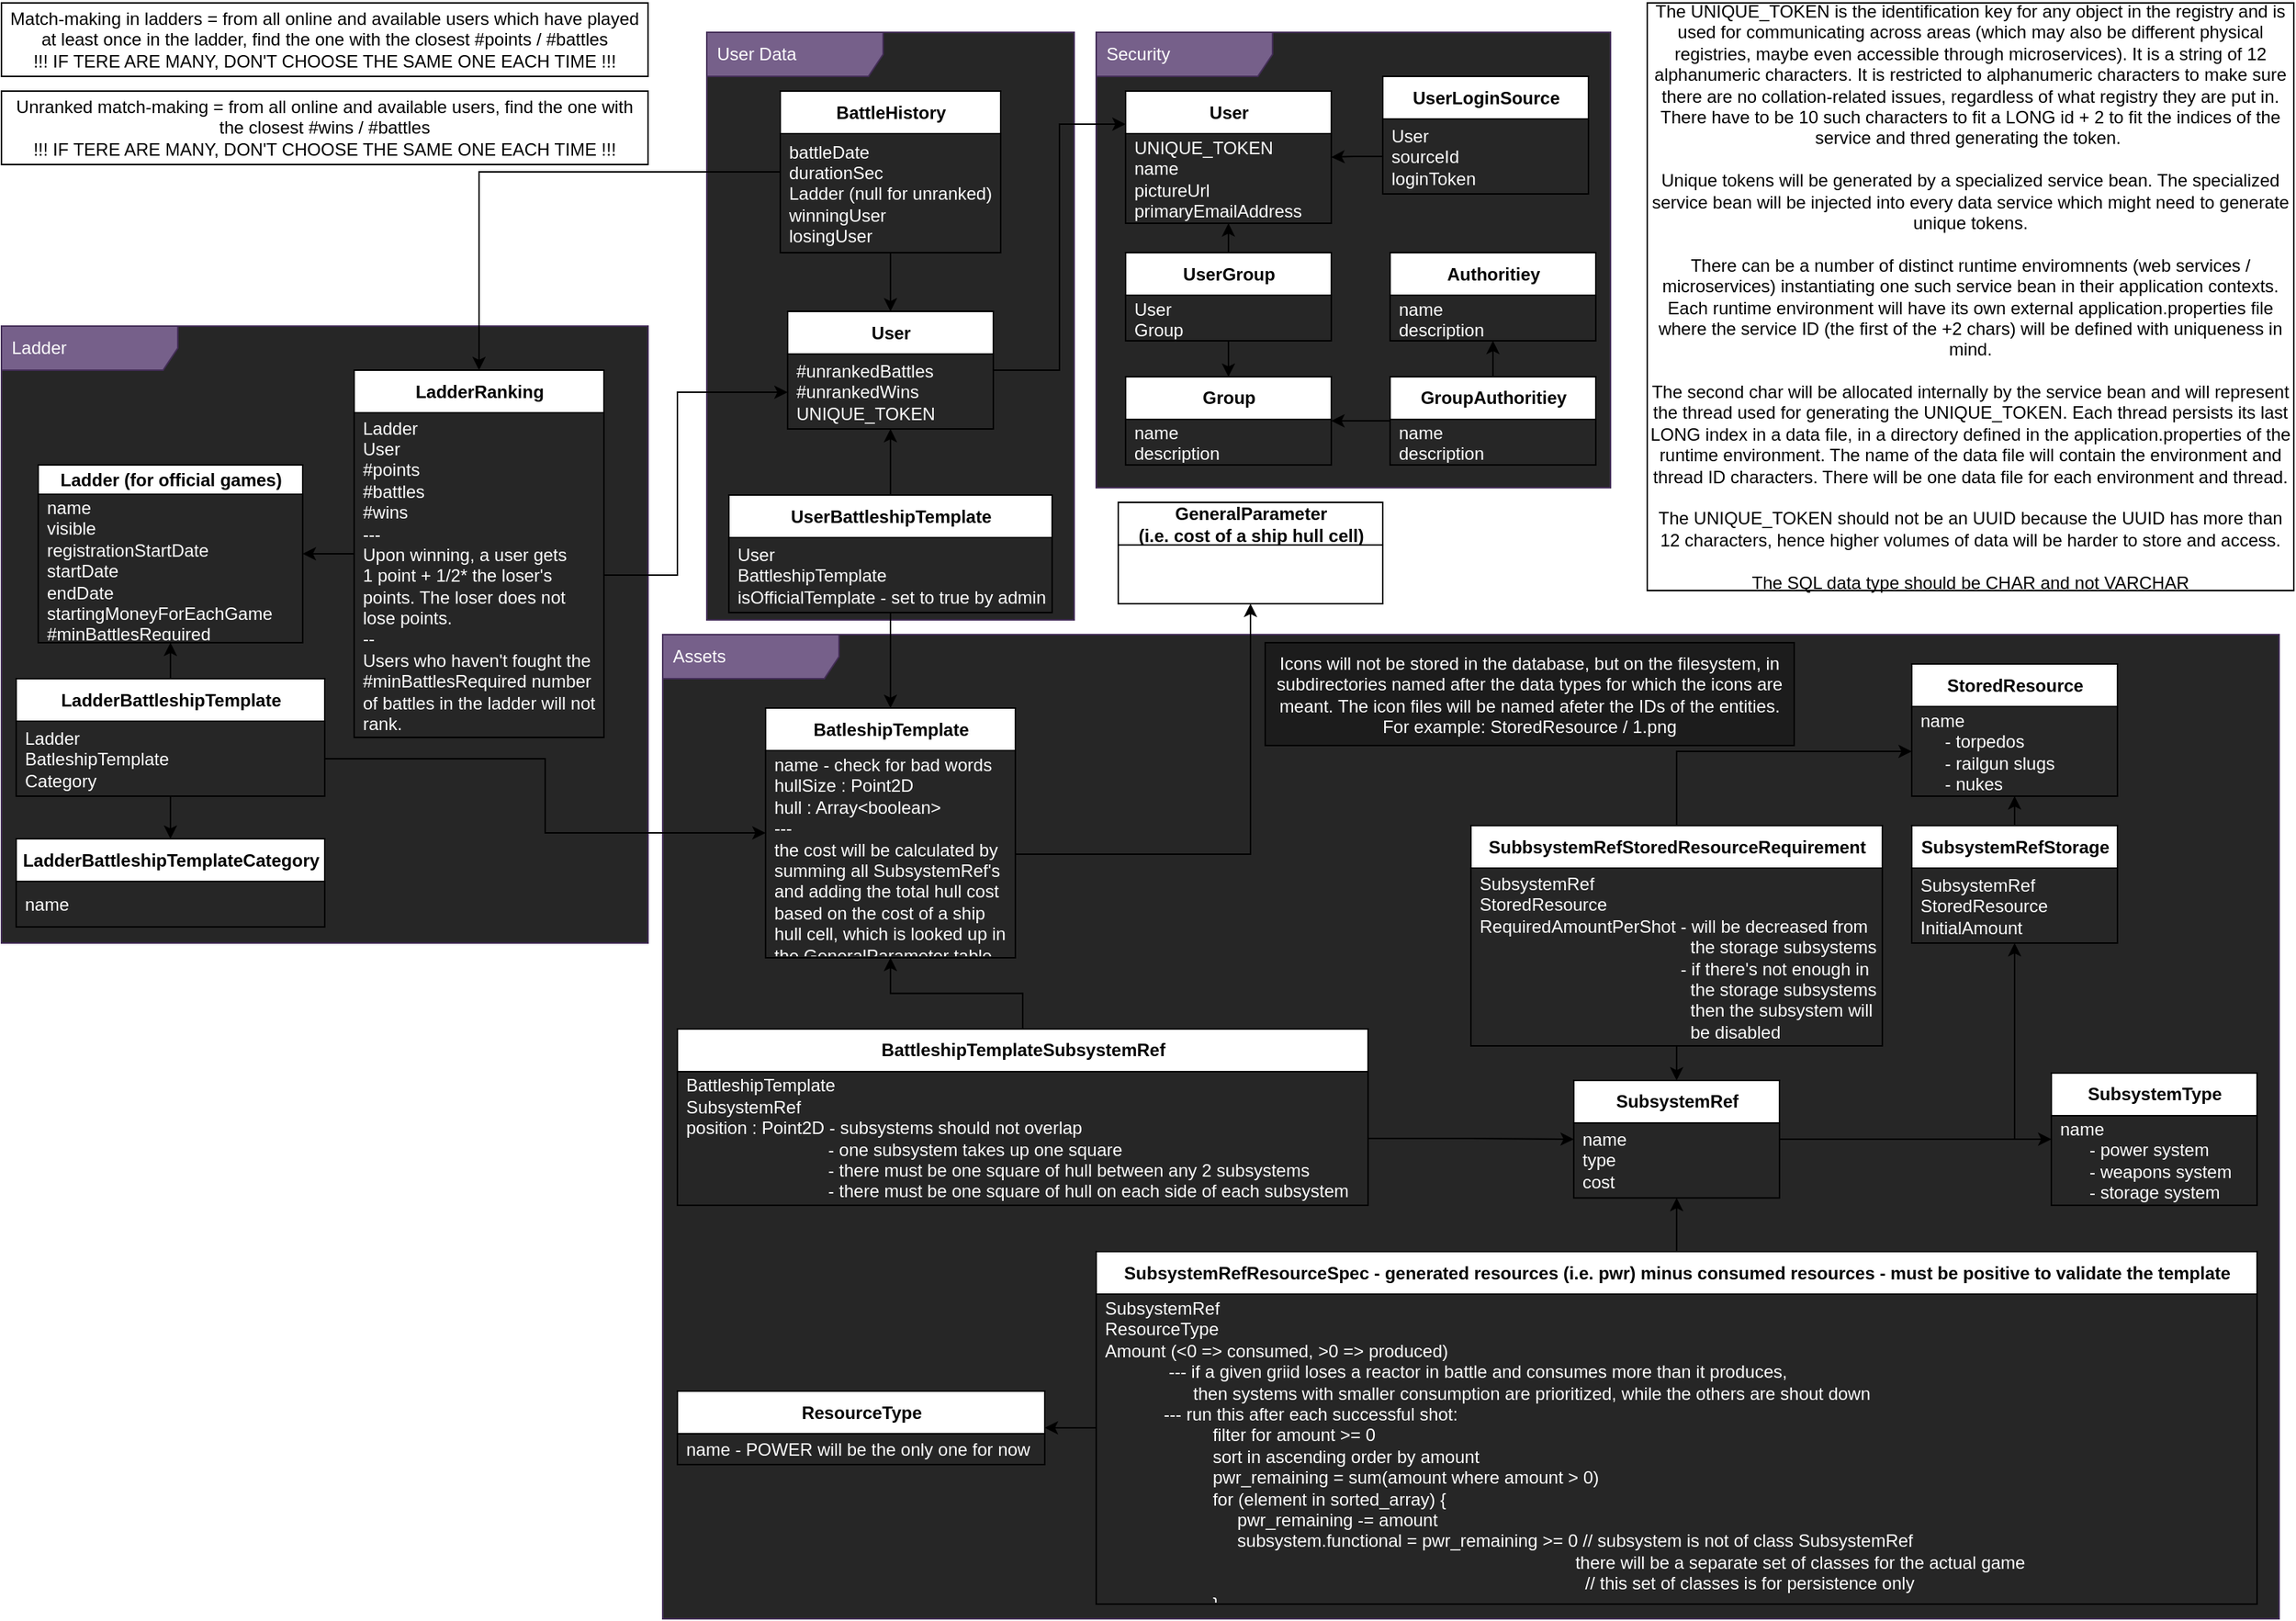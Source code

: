 <mxfile>
    <diagram id="Q96f5WNDCmfQpQFSebxe" name="Page-1">
        <mxGraphModel dx="804" dy="469" grid="1" gridSize="10" guides="1" tooltips="1" connect="1" arrows="1" fold="1" page="1" pageScale="1" pageWidth="850" pageHeight="1100" math="0" shadow="0">
            <root>
                <mxCell id="0"/>
                <mxCell id="1" parent="0"/>
                <mxCell id="100" value="User Data" style="shape=umlFrame;whiteSpace=wrap;html=1;width=120;height=30;boundedLbl=1;verticalAlign=middle;align=left;spacingLeft=5;fillColor=#76608a;strokeColor=#432D57;fontColor=#ffffff;swimlaneFillColor=#262626;" parent="1" vertex="1">
                    <mxGeometry x="480" y="20" width="250" height="400" as="geometry"/>
                </mxCell>
                <mxCell id="95" value="Assets" style="shape=umlFrame;whiteSpace=wrap;html=1;width=120;height=30;boundedLbl=1;verticalAlign=middle;align=left;spacingLeft=5;fillColor=#76608a;strokeColor=#432D57;fontColor=#ffffff;swimlaneFillColor=#262626;" parent="1" vertex="1">
                    <mxGeometry x="450" y="430" width="1100" height="670" as="geometry"/>
                </mxCell>
                <mxCell id="89" value="Security" style="shape=umlFrame;whiteSpace=wrap;html=1;width=120;height=30;boundedLbl=1;verticalAlign=middle;align=left;spacingLeft=5;fillColor=#76608a;strokeColor=#432D57;fontColor=#ffffff;swimlaneFillColor=#262626;" parent="1" vertex="1">
                    <mxGeometry x="745" y="20" width="350" height="310" as="geometry"/>
                </mxCell>
                <mxCell id="90" value="Ladder" style="shape=umlFrame;whiteSpace=wrap;html=1;width=120;height=30;boundedLbl=1;verticalAlign=middle;align=left;spacingLeft=5;fillColor=#76608a;strokeColor=#432D57;fontColor=#ffffff;swimlaneFillColor=#262626;" parent="1" vertex="1">
                    <mxGeometry y="220" width="440" height="420" as="geometry"/>
                </mxCell>
                <mxCell id="105" style="edgeStyle=orthogonalEdgeStyle;rounded=0;orthogonalLoop=1;jettySize=auto;html=1;entryX=0;entryY=0.25;entryDx=0;entryDy=0;" parent="1" source="2" target="101" edge="1">
                    <mxGeometry relative="1" as="geometry"/>
                </mxCell>
                <mxCell id="2" value="User" style="swimlane;fontStyle=1;align=center;verticalAlign=middle;childLayout=stackLayout;horizontal=1;startSize=29;horizontalStack=0;resizeParent=1;resizeParentMax=0;resizeLast=0;collapsible=0;marginBottom=0;html=1;" parent="1" vertex="1">
                    <mxGeometry x="535" y="210" width="140" height="80" as="geometry"/>
                </mxCell>
                <mxCell id="4" value="#unrankedBattles&lt;br&gt;#unrankedWins&lt;br&gt;UNIQUE_TOKEN" style="text;html=1;strokeColor=none;fillColor=none;align=left;verticalAlign=middle;spacingLeft=4;spacingRight=4;overflow=hidden;rotatable=0;points=[[0,0.5],[1,0.5]];portConstraint=eastwest;fontColor=#FFFFFF;" parent="2" vertex="1">
                    <mxGeometry y="29" width="140" height="51" as="geometry"/>
                </mxCell>
                <mxCell id="9" value="BatleshipTemplate" style="swimlane;fontStyle=1;align=center;verticalAlign=middle;childLayout=stackLayout;horizontal=1;startSize=29;horizontalStack=0;resizeParent=1;resizeParentMax=0;resizeLast=0;collapsible=0;marginBottom=0;html=1;" parent="1" vertex="1">
                    <mxGeometry x="520" y="480" width="170" height="170" as="geometry"/>
                </mxCell>
                <mxCell id="10" value="name - check for bad words&lt;br&gt;hullSize : Point2D&lt;br&gt;hull : Array&amp;lt;boolean&amp;gt;&lt;br&gt;---&lt;br&gt;the cost will be calculated by&lt;br&gt;summing all SubsystemRef's&lt;br&gt;and adding the total hull cost&lt;br&gt;based on the cost of a ship&lt;br&gt;hull cell, which is looked up in&lt;br&gt;the GeneralParameter table" style="text;html=1;strokeColor=none;fillColor=none;align=left;verticalAlign=middle;spacingLeft=4;spacingRight=4;overflow=hidden;rotatable=0;points=[[0,0.5],[1,0.5]];portConstraint=eastwest;fontColor=#FFFFFF;" parent="9" vertex="1">
                    <mxGeometry y="29" width="170" height="141" as="geometry"/>
                </mxCell>
                <mxCell id="27" style="edgeStyle=orthogonalEdgeStyle;rounded=0;orthogonalLoop=1;jettySize=auto;html=1;" parent="1" source="11" target="17" edge="1">
                    <mxGeometry relative="1" as="geometry"/>
                </mxCell>
                <mxCell id="37" style="edgeStyle=orthogonalEdgeStyle;rounded=0;orthogonalLoop=1;jettySize=auto;html=1;" parent="1" source="11" target="35" edge="1">
                    <mxGeometry relative="1" as="geometry"/>
                </mxCell>
                <mxCell id="11" value="SubsystemRef" style="swimlane;fontStyle=1;align=center;verticalAlign=middle;childLayout=stackLayout;horizontal=1;startSize=29;horizontalStack=0;resizeParent=1;resizeParentMax=0;resizeLast=0;collapsible=0;marginBottom=0;html=1;" parent="1" vertex="1">
                    <mxGeometry x="1070" y="733.5" width="140" height="80" as="geometry"/>
                </mxCell>
                <mxCell id="12" value="name&lt;br&gt;type&lt;br&gt;cost" style="text;html=1;strokeColor=none;fillColor=none;align=left;verticalAlign=middle;spacingLeft=4;spacingRight=4;overflow=hidden;rotatable=0;points=[[0,0.5],[1,0.5]];portConstraint=eastwest;fontColor=#FFFFFF;" parent="11" vertex="1">
                    <mxGeometry y="29" width="140" height="51" as="geometry"/>
                </mxCell>
                <mxCell id="17" value="SubsystemType" style="swimlane;fontStyle=1;align=center;verticalAlign=middle;childLayout=stackLayout;horizontal=1;startSize=29;horizontalStack=0;resizeParent=1;resizeParentMax=0;resizeLast=0;collapsible=0;marginBottom=0;html=1;" parent="1" vertex="1">
                    <mxGeometry x="1395" y="728.5" width="140" height="90" as="geometry"/>
                </mxCell>
                <mxCell id="18" value="name&lt;br&gt;&amp;nbsp; &amp;nbsp; &amp;nbsp; - power system&lt;br&gt;&amp;nbsp; &amp;nbsp; &amp;nbsp; - weapons system&lt;br&gt;&amp;nbsp; &amp;nbsp; &amp;nbsp; - storage system" style="text;html=1;strokeColor=none;fillColor=none;align=left;verticalAlign=middle;spacingLeft=4;spacingRight=4;overflow=hidden;rotatable=0;points=[[0,0.5],[1,0.5]];portConstraint=eastwest;fontColor=#FFFFFF;" parent="17" vertex="1">
                    <mxGeometry y="29" width="140" height="61" as="geometry"/>
                </mxCell>
                <mxCell id="29" style="edgeStyle=orthogonalEdgeStyle;rounded=0;orthogonalLoop=1;jettySize=auto;html=1;" parent="1" source="19" target="21" edge="1">
                    <mxGeometry relative="1" as="geometry"/>
                </mxCell>
                <mxCell id="43" style="edgeStyle=orthogonalEdgeStyle;rounded=0;orthogonalLoop=1;jettySize=auto;html=1;" parent="1" source="19" target="11" edge="1">
                    <mxGeometry relative="1" as="geometry"/>
                </mxCell>
                <mxCell id="19" value="SubsystemRefResourceSpec - generated resources (i.e. pwr) minus consumed resources - must be positive to validate the template" style="swimlane;fontStyle=1;align=center;verticalAlign=middle;childLayout=stackLayout;horizontal=1;startSize=29;horizontalStack=0;resizeParent=1;resizeParentMax=0;resizeLast=0;collapsible=0;marginBottom=0;html=1;" parent="1" vertex="1">
                    <mxGeometry x="745" y="850" width="790" height="240" as="geometry"/>
                </mxCell>
                <mxCell id="20" value="SubsystemRef&lt;br&gt;ResourceType&lt;br&gt;Amount (&amp;lt;0 =&amp;gt; consumed, &amp;gt;0 =&amp;gt; produced)&lt;br&gt;&amp;nbsp; &amp;nbsp; &amp;nbsp; &amp;nbsp; &amp;nbsp; &amp;nbsp; &amp;nbsp;--- if a given griid loses a reactor in battle and consumes more than it produces,&lt;br&gt;&amp;nbsp; &amp;nbsp; &amp;nbsp; &amp;nbsp; &amp;nbsp; &amp;nbsp; &amp;nbsp; &amp;nbsp; &amp;nbsp; then systems with smaller consumption are prioritized, while the others are shout down&lt;br&gt;&amp;nbsp; &amp;nbsp; &amp;nbsp; &amp;nbsp; &amp;nbsp; &amp;nbsp; --- run this after each successful shot:&lt;br&gt;&amp;nbsp; &amp;nbsp; &amp;nbsp; &amp;nbsp; &amp;nbsp; &amp;nbsp; &amp;nbsp; &amp;nbsp; &amp;nbsp; &amp;nbsp; &amp;nbsp; filter for amount &amp;gt;= 0&lt;br&gt;&amp;nbsp; &amp;nbsp; &amp;nbsp; &amp;nbsp; &amp;nbsp; &amp;nbsp; &amp;nbsp; &amp;nbsp; &amp;nbsp; &amp;nbsp; &amp;nbsp; sort in ascending order by amount&lt;br&gt;&amp;nbsp; &amp;nbsp; &amp;nbsp; &amp;nbsp; &amp;nbsp; &amp;nbsp; &amp;nbsp; &amp;nbsp; &amp;nbsp; &amp;nbsp; &amp;nbsp; pwr_remaining = sum(amount where amount &amp;gt; 0)&lt;br&gt;&amp;nbsp; &amp;nbsp; &amp;nbsp; &amp;nbsp; &amp;nbsp; &amp;nbsp; &amp;nbsp; &amp;nbsp; &amp;nbsp; &amp;nbsp; &amp;nbsp; for (element in sorted_array) {&lt;br&gt;&amp;nbsp; &amp;nbsp; &amp;nbsp; &amp;nbsp; &amp;nbsp; &amp;nbsp; &amp;nbsp; &amp;nbsp; &amp;nbsp; &amp;nbsp; &amp;nbsp; &amp;nbsp; &amp;nbsp; &amp;nbsp;pwr_remaining -= amount&lt;br&gt;&amp;nbsp; &amp;nbsp; &amp;nbsp; &amp;nbsp; &amp;nbsp; &amp;nbsp; &amp;nbsp; &amp;nbsp; &amp;nbsp; &amp;nbsp; &amp;nbsp; &amp;nbsp; &amp;nbsp; &amp;nbsp;subsystem.functional = pwr_remaining &amp;gt;= 0 // subsystem is not of class SubsystemRef&lt;br&gt;&amp;nbsp; &amp;nbsp; &amp;nbsp; &amp;nbsp; &amp;nbsp; &amp;nbsp; &amp;nbsp; &amp;nbsp; &amp;nbsp; &amp;nbsp; &amp;nbsp; &amp;nbsp; &amp;nbsp; &amp;nbsp; &amp;nbsp; &amp;nbsp; &amp;nbsp; &amp;nbsp; &amp;nbsp; &amp;nbsp; &amp;nbsp; &amp;nbsp; &amp;nbsp; &amp;nbsp; &amp;nbsp; &amp;nbsp; &amp;nbsp; &amp;nbsp; &amp;nbsp; &amp;nbsp; &amp;nbsp; &amp;nbsp; &amp;nbsp; &amp;nbsp; &amp;nbsp; &amp;nbsp; &amp;nbsp; &amp;nbsp; &amp;nbsp; &amp;nbsp; &amp;nbsp; &amp;nbsp; &amp;nbsp; &amp;nbsp; &amp;nbsp; &amp;nbsp; &amp;nbsp; &amp;nbsp;   there will be a separate set of classes for the actual game&lt;br&gt;&amp;nbsp; &amp;nbsp; &amp;nbsp; &amp;nbsp; &amp;nbsp; &amp;nbsp; &amp;nbsp; &amp;nbsp; &amp;nbsp; &amp;nbsp; &amp;nbsp; &amp;nbsp; &amp;nbsp; &amp;nbsp; &amp;nbsp; &amp;nbsp; &amp;nbsp; &amp;nbsp; &amp;nbsp; &amp;nbsp; &amp;nbsp; &amp;nbsp; &amp;nbsp; &amp;nbsp; &amp;nbsp; &amp;nbsp; &amp;nbsp; &amp;nbsp; &amp;nbsp; &amp;nbsp; &amp;nbsp; &amp;nbsp; &amp;nbsp; &amp;nbsp; &amp;nbsp; &amp;nbsp; &amp;nbsp; &amp;nbsp; &amp;nbsp; &amp;nbsp; &amp;nbsp; &amp;nbsp; &amp;nbsp; &amp;nbsp; &amp;nbsp; &amp;nbsp; &amp;nbsp; &amp;nbsp; &amp;nbsp; // this set of classes is for persistence only&lt;br&gt;&amp;nbsp; &amp;nbsp; &amp;nbsp; &amp;nbsp; &amp;nbsp; &amp;nbsp; &amp;nbsp; &amp;nbsp; &amp;nbsp; &amp;nbsp; &amp;nbsp; }" style="text;html=1;strokeColor=none;fillColor=none;align=left;verticalAlign=middle;spacingLeft=4;spacingRight=4;overflow=hidden;rotatable=0;points=[[0,0.5],[1,0.5]];portConstraint=eastwest;fontColor=#FFFFFF;" parent="19" vertex="1">
                    <mxGeometry y="29" width="790" height="211" as="geometry"/>
                </mxCell>
                <mxCell id="21" value="ResourceType" style="swimlane;fontStyle=1;align=center;verticalAlign=middle;childLayout=stackLayout;horizontal=1;startSize=29;horizontalStack=0;resizeParent=1;resizeParentMax=0;resizeLast=0;collapsible=0;marginBottom=0;html=1;" parent="1" vertex="1">
                    <mxGeometry x="460" y="945" width="250" height="50" as="geometry"/>
                </mxCell>
                <mxCell id="22" value="name - POWER will be the only one for now" style="text;html=1;strokeColor=none;fillColor=none;align=left;verticalAlign=middle;spacingLeft=4;spacingRight=4;overflow=hidden;rotatable=0;points=[[0,0.5],[1,0.5]];portConstraint=eastwest;fontColor=#FFFFFF;" parent="21" vertex="1">
                    <mxGeometry y="29" width="250" height="21" as="geometry"/>
                </mxCell>
                <mxCell id="34" style="edgeStyle=orthogonalEdgeStyle;rounded=0;orthogonalLoop=1;jettySize=auto;html=1;" parent="1" source="23" target="9" edge="1">
                    <mxGeometry relative="1" as="geometry"/>
                </mxCell>
                <mxCell id="23" value="BattleshipTemplateSubsystemRef" style="swimlane;fontStyle=1;align=center;verticalAlign=middle;childLayout=stackLayout;horizontal=1;startSize=29;horizontalStack=0;resizeParent=1;resizeParentMax=0;resizeLast=0;collapsible=0;marginBottom=0;html=1;" parent="1" vertex="1">
                    <mxGeometry x="460" y="698.5" width="470" height="120" as="geometry"/>
                </mxCell>
                <mxCell id="24" value="BattleshipTemplate&lt;br&gt;SubsystemRef&lt;br&gt;position : Point2D - subsystems should not overlap&lt;br&gt;&amp;nbsp; &amp;nbsp; &amp;nbsp; &amp;nbsp; &amp;nbsp; &amp;nbsp; &amp;nbsp; &amp;nbsp; &amp;nbsp; &amp;nbsp; &amp;nbsp; &amp;nbsp; &amp;nbsp; &amp;nbsp; &amp;nbsp;- one subsystem takes up one square&lt;br&gt;&amp;nbsp; &amp;nbsp; &amp;nbsp; &amp;nbsp; &amp;nbsp; &amp;nbsp; &amp;nbsp; &amp;nbsp; &amp;nbsp; &amp;nbsp; &amp;nbsp; &amp;nbsp; &amp;nbsp; &amp;nbsp; &amp;nbsp;- there must be one square of hull between any 2 subsystems&lt;br&gt;&amp;nbsp; &amp;nbsp; &amp;nbsp; &amp;nbsp; &amp;nbsp; &amp;nbsp; &amp;nbsp; &amp;nbsp; &amp;nbsp; &amp;nbsp; &amp;nbsp; &amp;nbsp; &amp;nbsp; &amp;nbsp; &amp;nbsp;- there must be one square of hull on each side of each subsystem" style="text;html=1;strokeColor=none;fillColor=none;align=left;verticalAlign=middle;spacingLeft=4;spacingRight=4;overflow=hidden;rotatable=0;points=[[0,0.5],[1,0.5]];portConstraint=eastwest;fontColor=#FFFFFF;" parent="23" vertex="1">
                    <mxGeometry y="29" width="470" height="91" as="geometry"/>
                </mxCell>
                <mxCell id="25" style="edgeStyle=orthogonalEdgeStyle;rounded=0;orthogonalLoop=1;jettySize=auto;html=1;" parent="1" source="24" target="11" edge="1">
                    <mxGeometry relative="1" as="geometry"/>
                </mxCell>
                <mxCell id="33" style="edgeStyle=orthogonalEdgeStyle;rounded=0;orthogonalLoop=1;jettySize=auto;html=1;" parent="1" source="30" target="2" edge="1">
                    <mxGeometry relative="1" as="geometry"/>
                </mxCell>
                <mxCell id="47" style="edgeStyle=orthogonalEdgeStyle;rounded=0;orthogonalLoop=1;jettySize=auto;html=1;" parent="1" source="30" target="9" edge="1">
                    <mxGeometry relative="1" as="geometry"/>
                </mxCell>
                <mxCell id="30" value="UserBattleshipTemplate" style="swimlane;fontStyle=1;align=center;verticalAlign=middle;childLayout=stackLayout;horizontal=1;startSize=29;horizontalStack=0;resizeParent=1;resizeParentMax=0;resizeLast=0;collapsible=0;marginBottom=0;html=1;" parent="1" vertex="1">
                    <mxGeometry x="495" y="335" width="220" height="80" as="geometry"/>
                </mxCell>
                <mxCell id="31" value="User&lt;br&gt;BattleshipTemplate&lt;br&gt;isOfficialTemplate - set to true by admin" style="text;html=1;strokeColor=none;fillColor=none;align=left;verticalAlign=middle;spacingLeft=4;spacingRight=4;overflow=hidden;rotatable=0;points=[[0,0.5],[1,0.5]];portConstraint=eastwest;fontColor=#FFFFFF;" parent="30" vertex="1">
                    <mxGeometry y="29" width="220" height="51" as="geometry"/>
                </mxCell>
                <mxCell id="40" style="edgeStyle=orthogonalEdgeStyle;rounded=0;orthogonalLoop=1;jettySize=auto;html=1;" parent="1" source="35" target="38" edge="1">
                    <mxGeometry relative="1" as="geometry"/>
                </mxCell>
                <mxCell id="35" value="SubsystemRefStorage" style="swimlane;fontStyle=1;align=center;verticalAlign=middle;childLayout=stackLayout;horizontal=1;startSize=29;horizontalStack=0;resizeParent=1;resizeParentMax=0;resizeLast=0;collapsible=0;marginBottom=0;html=1;" parent="1" vertex="1">
                    <mxGeometry x="1300" y="560" width="140" height="80" as="geometry"/>
                </mxCell>
                <mxCell id="36" value="SubsystemRef&lt;br&gt;StoredResource&lt;br&gt;InitialAmount" style="text;html=1;strokeColor=none;fillColor=none;align=left;verticalAlign=middle;spacingLeft=4;spacingRight=4;overflow=hidden;rotatable=0;points=[[0,0.5],[1,0.5]];portConstraint=eastwest;fontColor=#FFFFFF;" parent="35" vertex="1">
                    <mxGeometry y="29" width="140" height="51" as="geometry"/>
                </mxCell>
                <mxCell id="38" value="StoredResource" style="swimlane;fontStyle=1;align=center;verticalAlign=middle;childLayout=stackLayout;horizontal=1;startSize=29;horizontalStack=0;resizeParent=1;resizeParentMax=0;resizeLast=0;collapsible=0;marginBottom=0;html=1;" parent="1" vertex="1">
                    <mxGeometry x="1300" y="450" width="140" height="90" as="geometry"/>
                </mxCell>
                <mxCell id="39" value="name&lt;br&gt;&amp;nbsp; &amp;nbsp; &amp;nbsp;- torpedos&lt;br&gt;&amp;nbsp; &amp;nbsp; &amp;nbsp;- railgun slugs&lt;br&gt;&amp;nbsp; &amp;nbsp; &amp;nbsp;- nukes" style="text;html=1;strokeColor=none;fillColor=none;align=left;verticalAlign=middle;spacingLeft=4;spacingRight=4;overflow=hidden;rotatable=0;points=[[0,0.5],[1,0.5]];portConstraint=eastwest;fontColor=#FFFFFF;" parent="38" vertex="1">
                    <mxGeometry y="29" width="140" height="61" as="geometry"/>
                </mxCell>
                <mxCell id="48" style="edgeStyle=orthogonalEdgeStyle;rounded=0;orthogonalLoop=1;jettySize=auto;html=1;" parent="1" source="41" target="11" edge="1">
                    <mxGeometry relative="1" as="geometry"/>
                </mxCell>
                <mxCell id="99" style="edgeStyle=orthogonalEdgeStyle;rounded=0;orthogonalLoop=1;jettySize=auto;html=1;" parent="1" source="41" target="39" edge="1">
                    <mxGeometry relative="1" as="geometry"/>
                </mxCell>
                <mxCell id="41" value="SubbsystemRefStoredResourceRequirement" style="swimlane;fontStyle=1;align=center;verticalAlign=middle;childLayout=stackLayout;horizontal=1;startSize=29;horizontalStack=0;resizeParent=1;resizeParentMax=0;resizeLast=0;collapsible=0;marginBottom=0;html=1;" parent="1" vertex="1">
                    <mxGeometry x="1000" y="560" width="280" height="150" as="geometry"/>
                </mxCell>
                <mxCell id="42" value="SubsystemRef&lt;br&gt;StoredResource&lt;br&gt;RequiredAmountPerShot - will be decreased from&lt;br&gt;&amp;nbsp; &amp;nbsp; &amp;nbsp; &amp;nbsp; &amp;nbsp; &amp;nbsp; &amp;nbsp; &amp;nbsp; &amp;nbsp; &amp;nbsp; &amp;nbsp; &amp;nbsp; &amp;nbsp; &amp;nbsp; &amp;nbsp; &amp;nbsp; &amp;nbsp; &amp;nbsp; &amp;nbsp; &amp;nbsp; &amp;nbsp; &amp;nbsp;the storage subsystems&lt;br&gt;&amp;nbsp; &amp;nbsp; &amp;nbsp; &amp;nbsp; &amp;nbsp; &amp;nbsp; &amp;nbsp; &amp;nbsp; &amp;nbsp; &amp;nbsp; &amp;nbsp; &amp;nbsp; &amp;nbsp; &amp;nbsp; &amp;nbsp; &amp;nbsp; &amp;nbsp; &amp;nbsp; &amp;nbsp; &amp;nbsp; &amp;nbsp;- if there's not enough in&lt;br&gt;&amp;nbsp; &amp;nbsp; &amp;nbsp; &amp;nbsp; &amp;nbsp; &amp;nbsp; &amp;nbsp; &amp;nbsp; &amp;nbsp; &amp;nbsp; &amp;nbsp; &amp;nbsp; &amp;nbsp; &amp;nbsp; &amp;nbsp; &amp;nbsp; &amp;nbsp; &amp;nbsp; &amp;nbsp; &amp;nbsp; &amp;nbsp; &amp;nbsp;the storage subsystems,&lt;br&gt;&amp;nbsp; &amp;nbsp; &amp;nbsp; &amp;nbsp; &amp;nbsp; &amp;nbsp; &amp;nbsp; &amp;nbsp; &amp;nbsp; &amp;nbsp; &amp;nbsp; &amp;nbsp; &amp;nbsp; &amp;nbsp; &amp;nbsp; &amp;nbsp; &amp;nbsp; &amp;nbsp; &amp;nbsp; &amp;nbsp; &amp;nbsp; &amp;nbsp;then the subsystem will&lt;br&gt;&amp;nbsp; &amp;nbsp; &amp;nbsp; &amp;nbsp; &amp;nbsp; &amp;nbsp; &amp;nbsp; &amp;nbsp; &amp;nbsp; &amp;nbsp; &amp;nbsp; &amp;nbsp; &amp;nbsp; &amp;nbsp; &amp;nbsp; &amp;nbsp; &amp;nbsp; &amp;nbsp; &amp;nbsp; &amp;nbsp; &amp;nbsp; &amp;nbsp;be disabled" style="text;html=1;strokeColor=none;fillColor=none;align=left;verticalAlign=middle;spacingLeft=4;spacingRight=4;overflow=hidden;rotatable=0;points=[[0,0.5],[1,0.5]];portConstraint=eastwest;fontColor=#FFFFFF;" parent="41" vertex="1">
                    <mxGeometry y="29" width="280" height="121" as="geometry"/>
                </mxCell>
                <mxCell id="49" value="Icons will not be stored in the database, but on the filesystem, in subdirectories named after the data types for which the icons are meant. The icon files will be named afeter the IDs of the entities. For example: StoredResource / 1.png" style="rounded=0;whiteSpace=wrap;html=1;fillColor=#1C1C1C;fontColor=#FFFFFF;" parent="1" vertex="1">
                    <mxGeometry x="860" y="435.5" width="360" height="70" as="geometry"/>
                </mxCell>
                <mxCell id="51" value="GeneralParameter&lt;br&gt;(i.e. cost of a ship hull cell)" style="swimlane;fontStyle=1;align=center;verticalAlign=middle;childLayout=stackLayout;horizontal=1;startSize=29;horizontalStack=0;resizeParent=1;resizeParentMax=0;resizeLast=0;collapsible=0;marginBottom=0;html=1;" parent="1" vertex="1">
                    <mxGeometry x="760" y="340" width="180" height="69" as="geometry"/>
                </mxCell>
                <mxCell id="52" value="name&lt;br&gt;value" style="text;html=1;strokeColor=none;fillColor=none;align=left;verticalAlign=middle;spacingLeft=4;spacingRight=4;overflow=hidden;rotatable=0;points=[[0,0.5],[1,0.5]];portConstraint=eastwest;fontColor=#FFFFFF;" parent="51" vertex="1">
                    <mxGeometry y="29" width="180" height="40" as="geometry"/>
                </mxCell>
                <mxCell id="53" style="edgeStyle=orthogonalEdgeStyle;rounded=0;orthogonalLoop=1;jettySize=auto;html=1;" parent="1" source="10" target="51" edge="1">
                    <mxGeometry relative="1" as="geometry"/>
                </mxCell>
                <mxCell id="54" value="Ladder (for official games)" style="swimlane;fontStyle=1;align=center;verticalAlign=middle;childLayout=stackLayout;horizontal=1;startSize=20;horizontalStack=0;resizeParent=1;resizeParentMax=0;resizeLast=0;collapsible=0;marginBottom=0;html=1;" parent="1" vertex="1">
                    <mxGeometry x="25" y="314.5" width="180" height="121" as="geometry"/>
                </mxCell>
                <mxCell id="55" value="name&lt;br&gt;visible&lt;br&gt;registrationStartDate&lt;br&gt;startDate&lt;br&gt;endDate&lt;br&gt;startingMoneyForEachGame&lt;br&gt;#minBattlesRequired" style="text;html=1;strokeColor=none;fillColor=none;align=left;verticalAlign=middle;spacingLeft=4;spacingRight=4;overflow=hidden;rotatable=0;points=[[0,0.5],[1,0.5]];portConstraint=eastwest;fontColor=#FFFFFF;" parent="54" vertex="1">
                    <mxGeometry y="20" width="180" height="101" as="geometry"/>
                </mxCell>
                <mxCell id="58" style="edgeStyle=orthogonalEdgeStyle;rounded=0;orthogonalLoop=1;jettySize=auto;html=1;" parent="1" source="56" target="54" edge="1">
                    <mxGeometry relative="1" as="geometry"/>
                </mxCell>
                <mxCell id="56" value="LadderRanking" style="swimlane;fontStyle=1;align=center;verticalAlign=middle;childLayout=stackLayout;horizontal=1;startSize=29;horizontalStack=0;resizeParent=1;resizeParentMax=0;resizeLast=0;collapsible=0;marginBottom=0;html=1;" parent="1" vertex="1">
                    <mxGeometry x="240" y="250" width="170" height="250" as="geometry"/>
                </mxCell>
                <mxCell id="57" value="Ladder&lt;br&gt;User&lt;br&gt;#points&lt;br&gt;#battles&lt;br&gt;#wins&lt;br&gt;---&lt;br&gt;Upon winning, a user gets&lt;br&gt;1 point + 1/2* the loser's&lt;br&gt;points. The loser does not&lt;br&gt;lose points.&amp;nbsp;&lt;br&gt;--&lt;br&gt;Users who haven't fought the&lt;br&gt;#minBattlesRequired number&lt;br&gt;of battles in the ladder will not&lt;br&gt;rank." style="text;html=1;strokeColor=none;fillColor=none;align=left;verticalAlign=middle;spacingLeft=4;spacingRight=4;overflow=hidden;rotatable=0;points=[[0,0.5],[1,0.5]];portConstraint=eastwest;fontColor=#FFFFFF;" parent="56" vertex="1">
                    <mxGeometry y="29" width="170" height="221" as="geometry"/>
                </mxCell>
                <mxCell id="60" style="edgeStyle=orthogonalEdgeStyle;rounded=0;orthogonalLoop=1;jettySize=auto;html=1;" parent="1" source="57" target="2" edge="1">
                    <mxGeometry relative="1" as="geometry">
                        <Array as="points">
                            <mxPoint x="460" y="390"/>
                            <mxPoint x="460" y="265"/>
                        </Array>
                    </mxGeometry>
                </mxCell>
                <mxCell id="61" value="LadderBattleshipTemplateCategory" style="swimlane;fontStyle=1;align=center;verticalAlign=middle;childLayout=stackLayout;horizontal=1;startSize=29;horizontalStack=0;resizeParent=1;resizeParentMax=0;resizeLast=0;collapsible=0;marginBottom=0;html=1;" parent="1" vertex="1">
                    <mxGeometry x="10" y="569" width="210" height="60" as="geometry"/>
                </mxCell>
                <mxCell id="62" value="name" style="text;html=1;strokeColor=none;fillColor=none;align=left;verticalAlign=middle;spacingLeft=4;spacingRight=4;overflow=hidden;rotatable=0;points=[[0,0.5],[1,0.5]];portConstraint=eastwest;fontColor=#FFFFFF;" parent="61" vertex="1">
                    <mxGeometry y="29" width="210" height="31" as="geometry"/>
                </mxCell>
                <mxCell id="66" style="edgeStyle=orthogonalEdgeStyle;rounded=0;orthogonalLoop=1;jettySize=auto;html=1;" parent="1" source="63" target="54" edge="1">
                    <mxGeometry relative="1" as="geometry"/>
                </mxCell>
                <mxCell id="67" style="edgeStyle=orthogonalEdgeStyle;rounded=0;orthogonalLoop=1;jettySize=auto;html=1;" parent="1" source="63" target="61" edge="1">
                    <mxGeometry relative="1" as="geometry"/>
                </mxCell>
                <mxCell id="63" value="LadderBattleshipTemplate" style="swimlane;fontStyle=1;align=center;verticalAlign=middle;childLayout=stackLayout;horizontal=1;startSize=29;horizontalStack=0;resizeParent=1;resizeParentMax=0;resizeLast=0;collapsible=0;marginBottom=0;html=1;" parent="1" vertex="1">
                    <mxGeometry x="10" y="460" width="210" height="80" as="geometry"/>
                </mxCell>
                <mxCell id="64" value="Ladder&lt;br&gt;BatleshipTemplate&lt;br&gt;Category" style="text;html=1;strokeColor=none;fillColor=none;align=left;verticalAlign=middle;spacingLeft=4;spacingRight=4;overflow=hidden;rotatable=0;points=[[0,0.5],[1,0.5]];portConstraint=eastwest;fontColor=#FFFFFF;" parent="63" vertex="1">
                    <mxGeometry y="29" width="210" height="51" as="geometry"/>
                </mxCell>
                <mxCell id="65" style="edgeStyle=orthogonalEdgeStyle;rounded=0;orthogonalLoop=1;jettySize=auto;html=1;" parent="1" source="64" target="9" edge="1">
                    <mxGeometry relative="1" as="geometry"/>
                </mxCell>
                <mxCell id="68" value="Match-making in ladders = from all online and available users which have played at least once in the ladder, find the one with the closest #points / #battles&lt;br&gt;!!! IF TERE ARE MANY, DON'T CHOOSE THE SAME ONE EACH TIME !!!" style="rounded=0;whiteSpace=wrap;html=1;" parent="1" vertex="1">
                    <mxGeometry width="440" height="50" as="geometry"/>
                </mxCell>
                <mxCell id="69" value="Unranked match-making = from all online and available users, find the one with the closest #wins / #battles&lt;br&gt;!!! IF TERE ARE MANY, DON'T CHOOSE THE SAME ONE EACH TIME !!!" style="rounded=0;whiteSpace=wrap;html=1;" parent="1" vertex="1">
                    <mxGeometry y="60" width="440" height="50" as="geometry"/>
                </mxCell>
                <mxCell id="74" style="edgeStyle=orthogonalEdgeStyle;rounded=0;orthogonalLoop=1;jettySize=auto;html=1;" parent="1" source="72" target="2" edge="1">
                    <mxGeometry relative="1" as="geometry"/>
                </mxCell>
                <mxCell id="75" style="edgeStyle=orthogonalEdgeStyle;rounded=0;orthogonalLoop=1;jettySize=auto;html=1;" parent="1" source="72" target="56" edge="1">
                    <mxGeometry relative="1" as="geometry"/>
                </mxCell>
                <mxCell id="72" value="BattleHistory" style="swimlane;fontStyle=1;align=center;verticalAlign=middle;childLayout=stackLayout;horizontal=1;startSize=29;horizontalStack=0;resizeParent=1;resizeParentMax=0;resizeLast=0;collapsible=0;marginBottom=0;html=1;" parent="1" vertex="1">
                    <mxGeometry x="530" y="60" width="150" height="110" as="geometry"/>
                </mxCell>
                <mxCell id="73" value="battleDate&lt;br&gt;durationSec&lt;br&gt;Ladder (null for unranked)&lt;br&gt;winningUser&lt;br&gt;losingUser" style="text;html=1;strokeColor=none;fillColor=none;align=left;verticalAlign=middle;spacingLeft=4;spacingRight=4;overflow=hidden;rotatable=0;points=[[0,0.5],[1,0.5]];portConstraint=eastwest;fontColor=#FFFFFF;" parent="72" vertex="1">
                    <mxGeometry y="29" width="150" height="81" as="geometry"/>
                </mxCell>
                <mxCell id="76" value="Group" style="swimlane;fontStyle=1;align=center;verticalAlign=middle;childLayout=stackLayout;horizontal=1;startSize=29;horizontalStack=0;resizeParent=1;resizeParentMax=0;resizeLast=0;collapsible=0;marginBottom=0;html=1;" parent="1" vertex="1">
                    <mxGeometry x="765" y="254.5" width="140" height="60" as="geometry"/>
                </mxCell>
                <mxCell id="77" value="name&lt;br&gt;description" style="text;html=1;strokeColor=none;fillColor=none;align=left;verticalAlign=middle;spacingLeft=4;spacingRight=4;overflow=hidden;rotatable=0;points=[[0,0.5],[1,0.5]];portConstraint=eastwest;fontColor=#FFFFFF;" parent="76" vertex="1">
                    <mxGeometry y="29" width="140" height="31" as="geometry"/>
                </mxCell>
                <mxCell id="86" style="edgeStyle=orthogonalEdgeStyle;rounded=0;orthogonalLoop=1;jettySize=auto;html=1;" parent="1" source="78" target="76" edge="1">
                    <mxGeometry relative="1" as="geometry"/>
                </mxCell>
                <mxCell id="108" style="edgeStyle=orthogonalEdgeStyle;rounded=0;orthogonalLoop=1;jettySize=auto;html=1;" edge="1" parent="1" source="78" target="101">
                    <mxGeometry relative="1" as="geometry"/>
                </mxCell>
                <mxCell id="78" value="UserGroup" style="swimlane;fontStyle=1;align=center;verticalAlign=middle;childLayout=stackLayout;horizontal=1;startSize=29;horizontalStack=0;resizeParent=1;resizeParentMax=0;resizeLast=0;collapsible=0;marginBottom=0;html=1;" parent="1" vertex="1">
                    <mxGeometry x="765" y="170" width="140" height="60" as="geometry"/>
                </mxCell>
                <mxCell id="79" value="User&lt;br&gt;Group" style="text;html=1;strokeColor=none;fillColor=none;align=left;verticalAlign=middle;spacingLeft=4;spacingRight=4;overflow=hidden;rotatable=0;points=[[0,0.5],[1,0.5]];portConstraint=eastwest;fontColor=#FFFFFF;" parent="78" vertex="1">
                    <mxGeometry y="29" width="140" height="31" as="geometry"/>
                </mxCell>
                <mxCell id="82" value="Authoritiey" style="swimlane;fontStyle=1;align=center;verticalAlign=middle;childLayout=stackLayout;horizontal=1;startSize=29;horizontalStack=0;resizeParent=1;resizeParentMax=0;resizeLast=0;collapsible=0;marginBottom=0;html=1;" parent="1" vertex="1">
                    <mxGeometry x="945" y="170" width="140" height="60" as="geometry"/>
                </mxCell>
                <mxCell id="83" value="name&lt;br&gt;description" style="text;html=1;strokeColor=none;fillColor=none;align=left;verticalAlign=middle;spacingLeft=4;spacingRight=4;overflow=hidden;rotatable=0;points=[[0,0.5],[1,0.5]];portConstraint=eastwest;fontColor=#FFFFFF;" parent="82" vertex="1">
                    <mxGeometry y="29" width="140" height="31" as="geometry"/>
                </mxCell>
                <mxCell id="88" style="edgeStyle=orthogonalEdgeStyle;rounded=0;orthogonalLoop=1;jettySize=auto;html=1;" parent="1" source="84" target="82" edge="1">
                    <mxGeometry relative="1" as="geometry"/>
                </mxCell>
                <mxCell id="107" style="edgeStyle=orthogonalEdgeStyle;rounded=0;orthogonalLoop=1;jettySize=auto;html=1;" edge="1" parent="1" source="84" target="76">
                    <mxGeometry relative="1" as="geometry"/>
                </mxCell>
                <mxCell id="84" value="GroupAuthoritiey" style="swimlane;fontStyle=1;align=center;verticalAlign=middle;childLayout=stackLayout;horizontal=1;startSize=29;horizontalStack=0;resizeParent=1;resizeParentMax=0;resizeLast=0;collapsible=0;marginBottom=0;html=1;" parent="1" vertex="1">
                    <mxGeometry x="945" y="254.5" width="140" height="60" as="geometry"/>
                </mxCell>
                <mxCell id="85" value="name&lt;br&gt;description" style="text;html=1;strokeColor=none;fillColor=none;align=left;verticalAlign=middle;spacingLeft=4;spacingRight=4;overflow=hidden;rotatable=0;points=[[0,0.5],[1,0.5]];portConstraint=eastwest;fontColor=#FFFFFF;" parent="84" vertex="1">
                    <mxGeometry y="29" width="140" height="31" as="geometry"/>
                </mxCell>
                <mxCell id="91" value="UserLoginSource" style="swimlane;fontStyle=1;align=center;verticalAlign=middle;childLayout=stackLayout;horizontal=1;startSize=29;horizontalStack=0;resizeParent=1;resizeParentMax=0;resizeLast=0;collapsible=0;marginBottom=0;html=1;" parent="1" vertex="1">
                    <mxGeometry x="940" y="50" width="140" height="80" as="geometry"/>
                </mxCell>
                <mxCell id="92" value="User&lt;br&gt;sourceId&lt;br&gt;loginToken" style="text;html=1;strokeColor=none;fillColor=none;align=left;verticalAlign=middle;spacingLeft=4;spacingRight=4;overflow=hidden;rotatable=0;points=[[0,0.5],[1,0.5]];portConstraint=eastwest;fontColor=#FFFFFF;" parent="91" vertex="1">
                    <mxGeometry y="29" width="140" height="51" as="geometry"/>
                </mxCell>
                <mxCell id="101" value="User" style="swimlane;fontStyle=1;align=center;verticalAlign=middle;childLayout=stackLayout;horizontal=1;startSize=29;horizontalStack=0;resizeParent=1;resizeParentMax=0;resizeLast=0;collapsible=0;marginBottom=0;html=1;" parent="1" vertex="1">
                    <mxGeometry x="765" y="60" width="140" height="90" as="geometry"/>
                </mxCell>
                <mxCell id="102" value="UNIQUE_TOKEN&lt;br&gt;name&lt;br&gt;pictureUrl&lt;br&gt;primaryEmailAddress" style="text;html=1;strokeColor=none;fillColor=none;align=left;verticalAlign=middle;spacingLeft=4;spacingRight=4;overflow=hidden;rotatable=0;points=[[0,0.5],[1,0.5]];portConstraint=eastwest;fontColor=#FFFFFF;" parent="101" vertex="1">
                    <mxGeometry y="29" width="140" height="61" as="geometry"/>
                </mxCell>
                <mxCell id="103" style="edgeStyle=orthogonalEdgeStyle;rounded=0;orthogonalLoop=1;jettySize=auto;html=1;" parent="1" source="92" target="101" edge="1">
                    <mxGeometry relative="1" as="geometry"/>
                </mxCell>
                <mxCell id="106" value="The UNIQUE_TOKEN is the identification key for any object in the registry and is used for communicating across areas (which may also be different physical registries, maybe even accessible through microservices). It is&amp;nbsp;a string of 12 alphanumeric characters. It is restricted to alphanumeric characters to make sure there are no collation-related issues, regardless of what registry they are put in. There have to be 10 such characters to fit a LONG id + 2 to fit the indices of the service and thred generating the token.&amp;nbsp;&lt;br&gt;&lt;br&gt;Unique tokens will be generated by a specialized service bean. The specialized service bean will be injected into every data service which might need to generate unique tokens.&lt;br&gt;&lt;br&gt;There can be a number of distinct runtime enviromnents (web services / microservices) instantiating one such service bean in their application contexts. Each runtime environment will have its own external application.properties file where the service ID (the first of the +2 chars) will be defined with uniqueness in mind.&lt;br&gt;&lt;br&gt;The second char will be allocated internally by the service bean and will represent the thread used for generating the UNIQUE_TOKEN. Each thread persists its last LONG index in a data file, in a directory defined in the application.properties of the runtime environment. The name of the data file will contain the environment and thread ID characters. There will be one data file for each environment and thread.&lt;br&gt;&lt;br&gt;The UNIQUE_TOKEN should not be an UUID because the UUID has more than 12 characters, hence higher volumes of data will be harder to store and access.&lt;br&gt;&lt;br&gt;The SQL data type should be CHAR and not VARCHAR" style="rounded=0;whiteSpace=wrap;html=1;" parent="1" vertex="1">
                    <mxGeometry x="1120" width="440" height="400" as="geometry"/>
                </mxCell>
            </root>
        </mxGraphModel>
    </diagram>
</mxfile>
